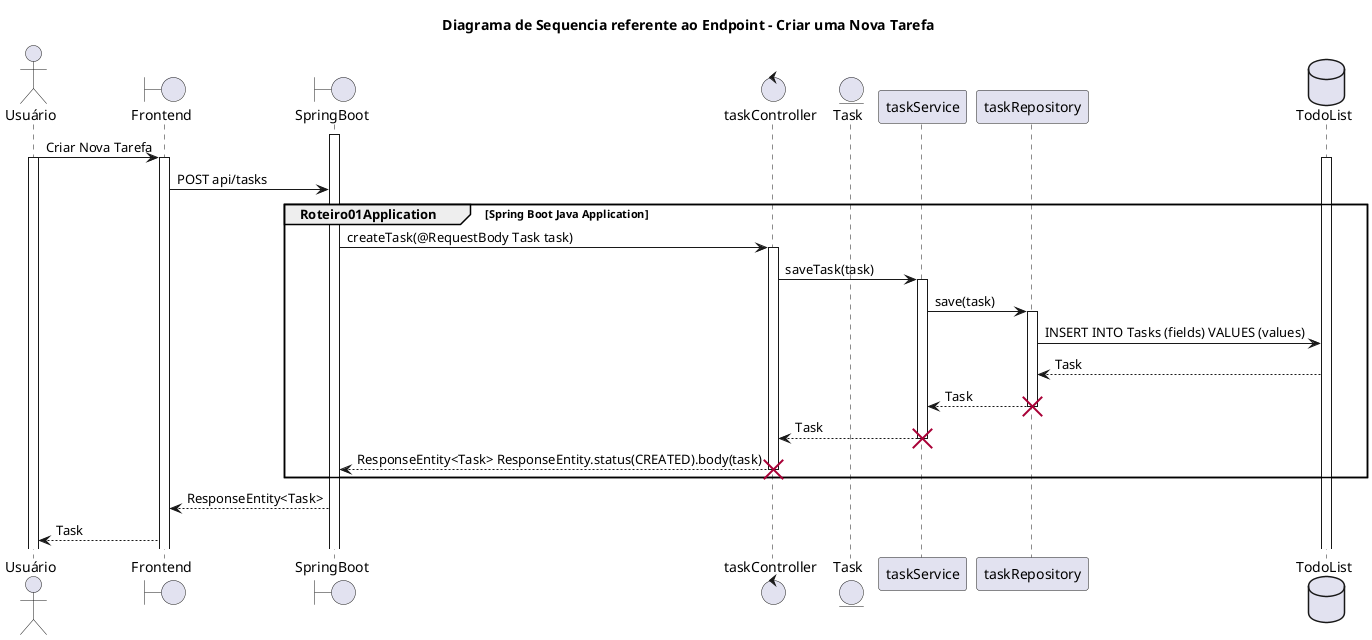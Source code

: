 @startuml
title Diagrama de Sequencia referente ao Endpoint - Criar uma Nova Tarefa
actor Usuário
Boundary Frontend
Boundary SpringBoot
Control taskController
Entity Task
Participant taskService
Participant taskRepository
Database TodoList
activate SpringBoot
Usuário -> Frontend: Criar Nova Tarefa
activate Usuário
activate Frontend
activate TodoList
Frontend -> SpringBoot: POST api/tasks
group Roteiro01Application [Spring Boot Java Application]
SpringBoot -> taskController: createTask(@RequestBody Task task)
activate taskController
taskController -> taskService: saveTask(task)
activate taskService
taskService -> taskRepository: save(task)
activate taskRepository
taskRepository -> TodoList: INSERT INTO Tasks (fields) VALUES (values)
TodoList --> taskRepository: Task
taskRepository --> taskService: Task
destroy taskRepository
taskService --> taskController: Task
destroy taskService
taskController --> SpringBoot: ResponseEntity<Task> ResponseEntity.status(CREATED).body(task)
destroy taskController
end
SpringBoot --> Frontend: ResponseEntity<Task>
Frontend --> Usuário: Task
@enduml
